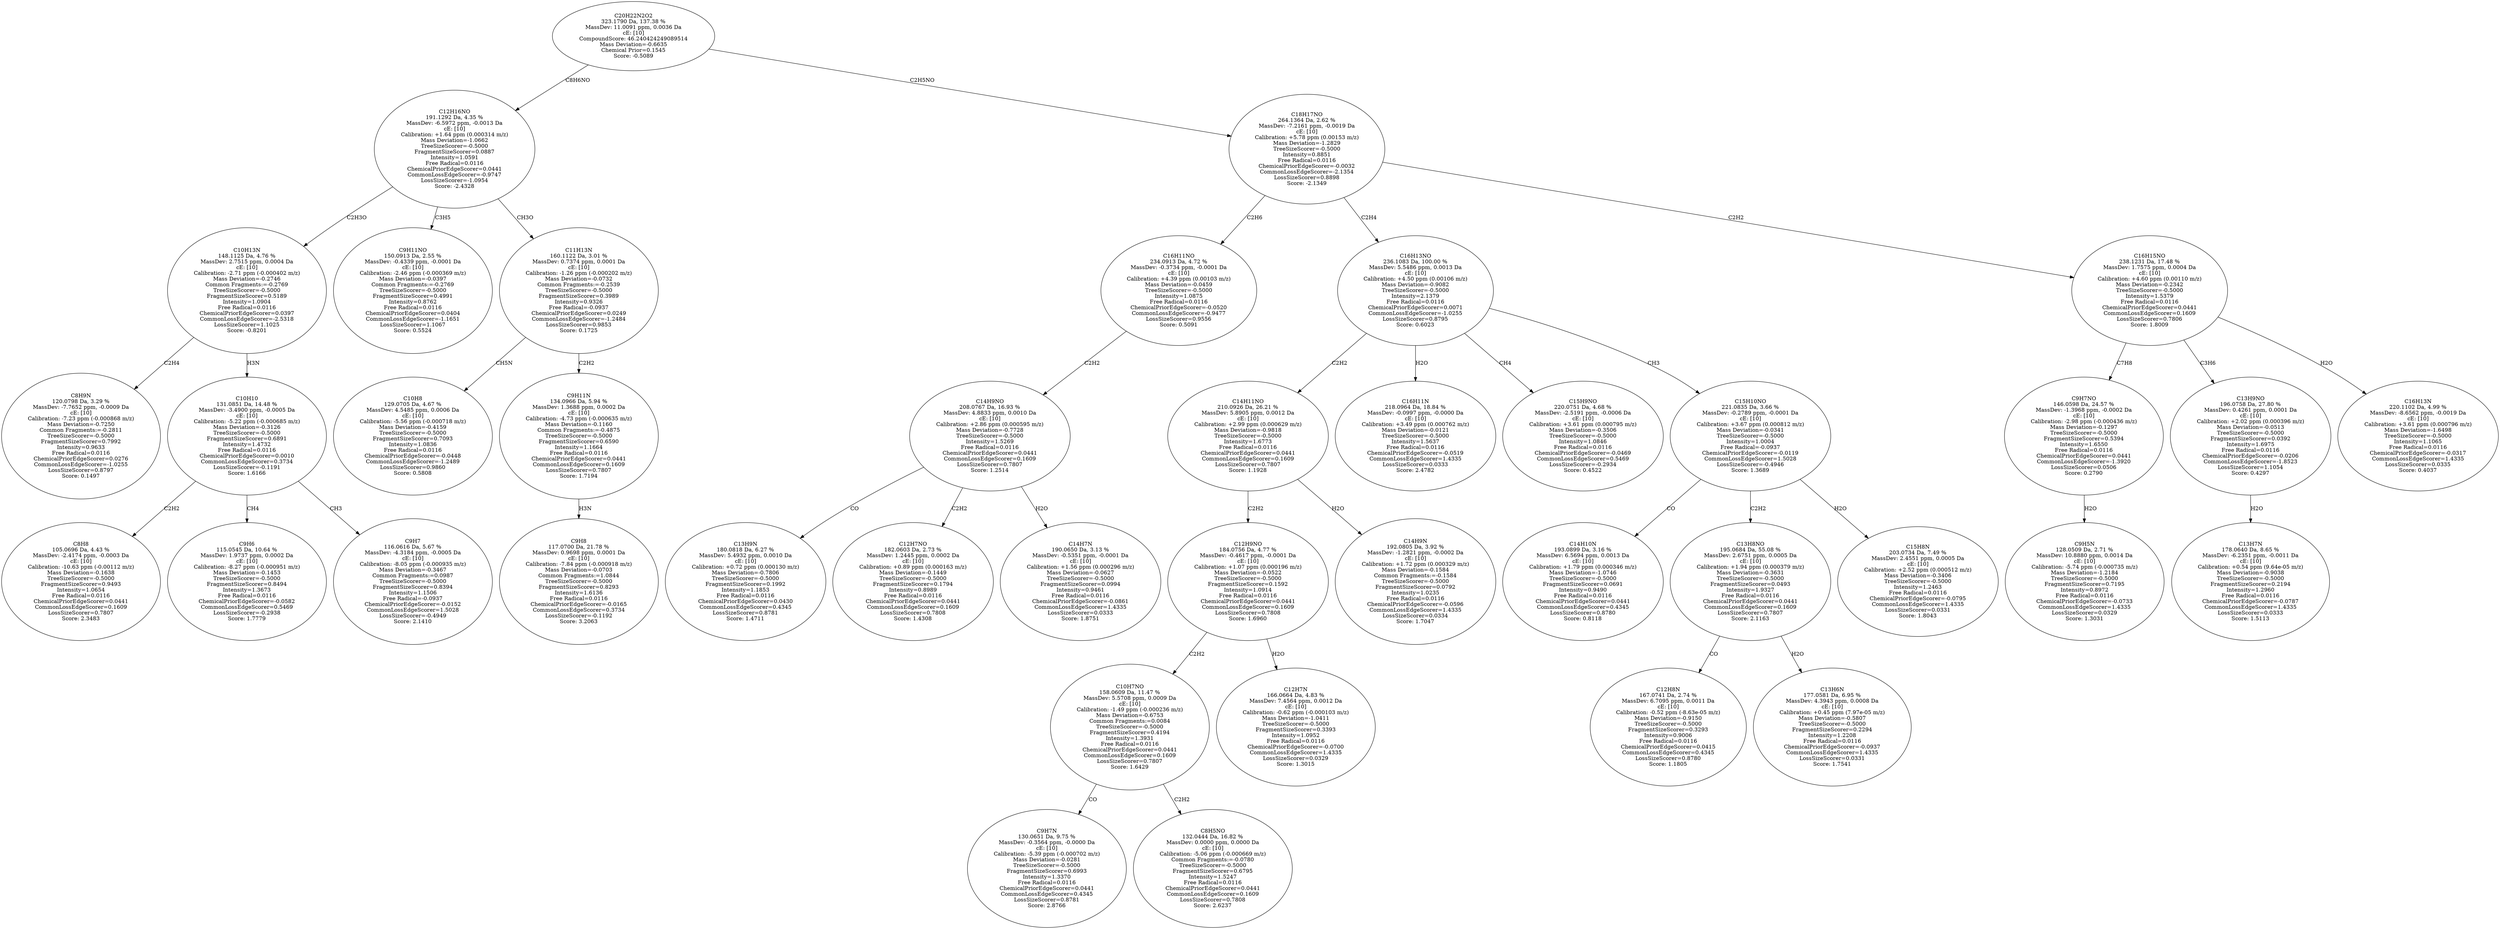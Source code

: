 strict digraph {
v1 [label="C8H9N\n120.0798 Da, 3.29 %\nMassDev: -7.7652 ppm, -0.0009 Da\ncE: [10]\nCalibration: -7.23 ppm (-0.000868 m/z)\nMass Deviation=-0.7250\nCommon Fragments:=-0.2811\nTreeSizeScorer=-0.5000\nFragmentSizeScorer=0.7992\nIntensity=0.9633\nFree Radical=0.0116\nChemicalPriorEdgeScorer=0.0276\nCommonLossEdgeScorer=-1.0255\nLossSizeScorer=0.8797\nScore: 0.1497"];
v2 [label="C8H8\n105.0696 Da, 4.43 %\nMassDev: -2.4174 ppm, -0.0003 Da\ncE: [10]\nCalibration: -10.63 ppm (-0.00112 m/z)\nMass Deviation=-0.1638\nTreeSizeScorer=-0.5000\nFragmentSizeScorer=0.9493\nIntensity=1.0654\nFree Radical=0.0116\nChemicalPriorEdgeScorer=0.0441\nCommonLossEdgeScorer=0.1609\nLossSizeScorer=0.7807\nScore: 2.3483"];
v3 [label="C9H6\n115.0545 Da, 10.64 %\nMassDev: 1.9737 ppm, 0.0002 Da\ncE: [10]\nCalibration: -8.27 ppm (-0.000951 m/z)\nMass Deviation=-0.1453\nTreeSizeScorer=-0.5000\nFragmentSizeScorer=0.8494\nIntensity=1.3673\nFree Radical=0.0116\nChemicalPriorEdgeScorer=-0.0582\nCommonLossEdgeScorer=0.5469\nLossSizeScorer=-0.2938\nScore: 1.7779"];
v4 [label="C9H7\n116.0616 Da, 5.67 %\nMassDev: -4.3184 ppm, -0.0005 Da\ncE: [10]\nCalibration: -8.05 ppm (-0.000935 m/z)\nMass Deviation=-0.3467\nCommon Fragments:=0.0987\nTreeSizeScorer=-0.5000\nFragmentSizeScorer=0.8394\nIntensity=1.1506\nFree Radical=-0.0937\nChemicalPriorEdgeScorer=-0.0152\nCommonLossEdgeScorer=1.5028\nLossSizeScorer=-0.4949\nScore: 2.1410"];
v5 [label="C10H10\n131.0851 Da, 14.48 %\nMassDev: -3.4900 ppm, -0.0005 Da\ncE: [10]\nCalibration: -5.22 ppm (-0.000685 m/z)\nMass Deviation=-0.3126\nTreeSizeScorer=-0.5000\nFragmentSizeScorer=0.6891\nIntensity=1.4732\nFree Radical=0.0116\nChemicalPriorEdgeScorer=0.0010\nCommonLossEdgeScorer=0.3734\nLossSizeScorer=-0.1191\nScore: 1.6166"];
v6 [label="C10H13N\n148.1125 Da, 4.76 %\nMassDev: 2.7515 ppm, 0.0004 Da\ncE: [10]\nCalibration: -2.71 ppm (-0.000402 m/z)\nMass Deviation=-0.2746\nCommon Fragments:=-0.2769\nTreeSizeScorer=-0.5000\nFragmentSizeScorer=0.5189\nIntensity=1.0904\nFree Radical=0.0116\nChemicalPriorEdgeScorer=0.0397\nCommonLossEdgeScorer=-2.5318\nLossSizeScorer=1.1025\nScore: -0.8201"];
v7 [label="C9H11NO\n150.0913 Da, 2.55 %\nMassDev: -0.4339 ppm, -0.0001 Da\ncE: [10]\nCalibration: -2.46 ppm (-0.000369 m/z)\nMass Deviation=-0.0397\nCommon Fragments:=-0.2769\nTreeSizeScorer=-0.5000\nFragmentSizeScorer=0.4991\nIntensity=0.8762\nFree Radical=0.0116\nChemicalPriorEdgeScorer=0.0404\nCommonLossEdgeScorer=-1.1651\nLossSizeScorer=1.1067\nScore: 0.5524"];
v8 [label="C10H8\n129.0705 Da, 4.67 %\nMassDev: 4.5485 ppm, 0.0006 Da\ncE: [10]\nCalibration: -5.56 ppm (-0.000718 m/z)\nMass Deviation=-0.4159\nTreeSizeScorer=-0.5000\nFragmentSizeScorer=0.7093\nIntensity=1.0836\nFree Radical=0.0116\nChemicalPriorEdgeScorer=-0.0448\nCommonLossEdgeScorer=-1.2489\nLossSizeScorer=0.9860\nScore: 0.5808"];
v9 [label="C9H8\n117.0700 Da, 21.78 %\nMassDev: 0.9698 ppm, 0.0001 Da\ncE: [10]\nCalibration: -7.84 ppm (-0.000918 m/z)\nMass Deviation=-0.0703\nCommon Fragments:=1.0844\nTreeSizeScorer=-0.5000\nFragmentSizeScorer=0.8293\nIntensity=1.6136\nFree Radical=0.0116\nChemicalPriorEdgeScorer=-0.0165\nCommonLossEdgeScorer=0.3734\nLossSizeScorer=-0.1192\nScore: 3.2063"];
v10 [label="C9H11N\n134.0966 Da, 5.94 %\nMassDev: 1.3688 ppm, 0.0002 Da\ncE: [10]\nCalibration: -4.73 ppm (-0.000635 m/z)\nMass Deviation=-0.1160\nCommon Fragments:=-0.4875\nTreeSizeScorer=-0.5000\nFragmentSizeScorer=0.6590\nIntensity=1.1664\nFree Radical=0.0116\nChemicalPriorEdgeScorer=0.0441\nCommonLossEdgeScorer=0.1609\nLossSizeScorer=0.7807\nScore: 1.7194"];
v11 [label="C11H13N\n160.1122 Da, 3.01 %\nMassDev: 0.7374 ppm, 0.0001 Da\ncE: [10]\nCalibration: -1.26 ppm (-0.000202 m/z)\nMass Deviation=-0.0732\nCommon Fragments:=-0.2539\nTreeSizeScorer=-0.5000\nFragmentSizeScorer=0.3989\nIntensity=0.9326\nFree Radical=-0.0937\nChemicalPriorEdgeScorer=0.0249\nCommonLossEdgeScorer=-1.2484\nLossSizeScorer=0.9853\nScore: 0.1725"];
v12 [label="C12H16NO\n191.1292 Da, 4.35 %\nMassDev: -6.5972 ppm, -0.0013 Da\ncE: [10]\nCalibration: +1.64 ppm (0.000314 m/z)\nMass Deviation=-1.0662\nTreeSizeScorer=-0.5000\nFragmentSizeScorer=0.0887\nIntensity=1.0591\nFree Radical=0.0116\nChemicalPriorEdgeScorer=0.0441\nCommonLossEdgeScorer=-0.9747\nLossSizeScorer=-1.0954\nScore: -2.4328"];
v13 [label="C13H9N\n180.0818 Da, 6.27 %\nMassDev: 5.4932 ppm, 0.0010 Da\ncE: [10]\nCalibration: +0.72 ppm (0.000130 m/z)\nMass Deviation=-0.7806\nTreeSizeScorer=-0.5000\nFragmentSizeScorer=0.1992\nIntensity=1.1853\nFree Radical=0.0116\nChemicalPriorEdgeScorer=0.0430\nCommonLossEdgeScorer=0.4345\nLossSizeScorer=0.8781\nScore: 1.4711"];
v14 [label="C12H7NO\n182.0603 Da, 2.73 %\nMassDev: 1.2445 ppm, 0.0002 Da\ncE: [10]\nCalibration: +0.89 ppm (0.000163 m/z)\nMass Deviation=-0.1449\nTreeSizeScorer=-0.5000\nFragmentSizeScorer=0.1794\nIntensity=0.8989\nFree Radical=0.0116\nChemicalPriorEdgeScorer=0.0441\nCommonLossEdgeScorer=0.1609\nLossSizeScorer=0.7808\nScore: 1.4308"];
v15 [label="C14H7N\n190.0650 Da, 3.13 %\nMassDev: -0.5351 ppm, -0.0001 Da\ncE: [10]\nCalibration: +1.56 ppm (0.000296 m/z)\nMass Deviation=-0.0627\nTreeSizeScorer=-0.5000\nFragmentSizeScorer=0.0994\nIntensity=0.9461\nFree Radical=0.0116\nChemicalPriorEdgeScorer=-0.0861\nCommonLossEdgeScorer=1.4335\nLossSizeScorer=0.0333\nScore: 1.8751"];
v16 [label="C14H9NO\n208.0767 Da, 16.93 %\nMassDev: 4.8833 ppm, 0.0010 Da\ncE: [10]\nCalibration: +2.86 ppm (0.000595 m/z)\nMass Deviation=-0.7728\nTreeSizeScorer=-0.5000\nIntensity=1.5269\nFree Radical=0.0116\nChemicalPriorEdgeScorer=0.0441\nCommonLossEdgeScorer=0.1609\nLossSizeScorer=0.7807\nScore: 1.2514"];
v17 [label="C16H11NO\n234.0913 Da, 4.72 %\nMassDev: -0.3734 ppm, -0.0001 Da\ncE: [10]\nCalibration: +4.39 ppm (0.00103 m/z)\nMass Deviation=-0.0459\nTreeSizeScorer=-0.5000\nIntensity=1.0875\nFree Radical=0.0116\nChemicalPriorEdgeScorer=-0.0520\nCommonLossEdgeScorer=-0.9477\nLossSizeScorer=0.9556\nScore: 0.5091"];
v18 [label="C9H7N\n130.0651 Da, 9.75 %\nMassDev: -0.3564 ppm, -0.0000 Da\ncE: [10]\nCalibration: -5.39 ppm (-0.000702 m/z)\nMass Deviation=-0.0281\nTreeSizeScorer=-0.5000\nFragmentSizeScorer=0.6993\nIntensity=1.3370\nFree Radical=0.0116\nChemicalPriorEdgeScorer=0.0441\nCommonLossEdgeScorer=0.4345\nLossSizeScorer=0.8781\nScore: 2.8766"];
v19 [label="C8H5NO\n132.0444 Da, 16.82 %\nMassDev: 0.0000 ppm, 0.0000 Da\ncE: [10]\nCalibration: -5.06 ppm (-0.000669 m/z)\nCommon Fragments:=-0.0780\nTreeSizeScorer=-0.5000\nFragmentSizeScorer=0.6795\nIntensity=1.5247\nFree Radical=0.0116\nChemicalPriorEdgeScorer=0.0441\nCommonLossEdgeScorer=0.1609\nLossSizeScorer=0.7808\nScore: 2.6237"];
v20 [label="C10H7NO\n158.0609 Da, 11.47 %\nMassDev: 5.5708 ppm, 0.0009 Da\ncE: [10]\nCalibration: -1.49 ppm (-0.000236 m/z)\nMass Deviation=-0.6753\nCommon Fragments:=0.0084\nTreeSizeScorer=-0.5000\nFragmentSizeScorer=0.4194\nIntensity=1.3931\nFree Radical=0.0116\nChemicalPriorEdgeScorer=0.0441\nCommonLossEdgeScorer=0.1609\nLossSizeScorer=0.7807\nScore: 1.6429"];
v21 [label="C12H7N\n166.0664 Da, 4.83 %\nMassDev: 7.4564 ppm, 0.0012 Da\ncE: [10]\nCalibration: -0.62 ppm (-0.000103 m/z)\nMass Deviation=-1.0411\nTreeSizeScorer=-0.5000\nFragmentSizeScorer=0.3393\nIntensity=1.0952\nFree Radical=0.0116\nChemicalPriorEdgeScorer=-0.0700\nCommonLossEdgeScorer=1.4335\nLossSizeScorer=0.0329\nScore: 1.3015"];
v22 [label="C12H9NO\n184.0756 Da, 4.77 %\nMassDev: -0.4617 ppm, -0.0001 Da\ncE: [10]\nCalibration: +1.07 ppm (0.000196 m/z)\nMass Deviation=-0.0522\nTreeSizeScorer=-0.5000\nFragmentSizeScorer=0.1592\nIntensity=1.0914\nFree Radical=0.0116\nChemicalPriorEdgeScorer=0.0441\nCommonLossEdgeScorer=0.1609\nLossSizeScorer=0.7808\nScore: 1.6960"];
v23 [label="C14H9N\n192.0805 Da, 3.92 %\nMassDev: -1.2821 ppm, -0.0002 Da\ncE: [10]\nCalibration: +1.72 ppm (0.000329 m/z)\nMass Deviation=-0.1584\nCommon Fragments:=-0.1584\nTreeSizeScorer=-0.5000\nFragmentSizeScorer=0.0792\nIntensity=1.0235\nFree Radical=0.0116\nChemicalPriorEdgeScorer=-0.0596\nCommonLossEdgeScorer=1.4335\nLossSizeScorer=0.0334\nScore: 1.7047"];
v24 [label="C14H11NO\n210.0926 Da, 26.21 %\nMassDev: 5.8905 ppm, 0.0012 Da\ncE: [10]\nCalibration: +2.99 ppm (0.000629 m/z)\nMass Deviation=-0.9818\nTreeSizeScorer=-0.5000\nIntensity=1.6773\nFree Radical=0.0116\nChemicalPriorEdgeScorer=0.0441\nCommonLossEdgeScorer=0.1609\nLossSizeScorer=0.7807\nScore: 1.1928"];
v25 [label="C16H11N\n218.0964 Da, 18.84 %\nMassDev: -0.0997 ppm, -0.0000 Da\ncE: [10]\nCalibration: +3.49 ppm (0.000762 m/z)\nMass Deviation=-0.0121\nTreeSizeScorer=-0.5000\nIntensity=1.5637\nFree Radical=0.0116\nChemicalPriorEdgeScorer=-0.0519\nCommonLossEdgeScorer=1.4335\nLossSizeScorer=0.0333\nScore: 2.4782"];
v26 [label="C15H9NO\n220.0751 Da, 4.68 %\nMassDev: -2.5191 ppm, -0.0006 Da\ncE: [10]\nCalibration: +3.61 ppm (0.000795 m/z)\nMass Deviation=-0.3506\nTreeSizeScorer=-0.5000\nIntensity=1.0846\nFree Radical=0.0116\nChemicalPriorEdgeScorer=-0.0469\nCommonLossEdgeScorer=0.5469\nLossSizeScorer=-0.2934\nScore: 0.4522"];
v27 [label="C14H10N\n193.0899 Da, 3.16 %\nMassDev: 6.5694 ppm, 0.0013 Da\ncE: [10]\nCalibration: +1.79 ppm (0.000346 m/z)\nMass Deviation=-1.0746\nTreeSizeScorer=-0.5000\nFragmentSizeScorer=0.0691\nIntensity=0.9490\nFree Radical=0.0116\nChemicalPriorEdgeScorer=0.0441\nCommonLossEdgeScorer=0.4345\nLossSizeScorer=0.8780\nScore: 0.8118"];
v28 [label="C12H8N\n167.0741 Da, 2.74 %\nMassDev: 6.7095 ppm, 0.0011 Da\ncE: [10]\nCalibration: -0.52 ppm (-8.63e-05 m/z)\nMass Deviation=-0.9150\nTreeSizeScorer=-0.5000\nFragmentSizeScorer=0.3293\nIntensity=0.9006\nFree Radical=0.0116\nChemicalPriorEdgeScorer=0.0415\nCommonLossEdgeScorer=0.4345\nLossSizeScorer=0.8780\nScore: 1.1805"];
v29 [label="C13H6N\n177.0581 Da, 6.95 %\nMassDev: 4.3943 ppm, 0.0008 Da\ncE: [10]\nCalibration: +0.45 ppm (7.97e-05 m/z)\nMass Deviation=-0.5807\nTreeSizeScorer=-0.5000\nFragmentSizeScorer=0.2294\nIntensity=1.2208\nFree Radical=0.0116\nChemicalPriorEdgeScorer=-0.0937\nCommonLossEdgeScorer=1.4335\nLossSizeScorer=0.0331\nScore: 1.7541"];
v30 [label="C13H8NO\n195.0684 Da, 55.08 %\nMassDev: 2.6751 ppm, 0.0005 Da\ncE: [10]\nCalibration: +1.94 ppm (0.000379 m/z)\nMass Deviation=-0.3631\nTreeSizeScorer=-0.5000\nFragmentSizeScorer=0.0493\nIntensity=1.9327\nFree Radical=0.0116\nChemicalPriorEdgeScorer=0.0441\nCommonLossEdgeScorer=0.1609\nLossSizeScorer=0.7807\nScore: 2.1163"];
v31 [label="C15H8N\n203.0734 Da, 7.49 %\nMassDev: 2.4551 ppm, 0.0005 Da\ncE: [10]\nCalibration: +2.52 ppm (0.000512 m/z)\nMass Deviation=-0.3406\nTreeSizeScorer=-0.5000\nIntensity=1.2463\nFree Radical=0.0116\nChemicalPriorEdgeScorer=-0.0795\nCommonLossEdgeScorer=1.4335\nLossSizeScorer=0.0331\nScore: 1.8043"];
v32 [label="C15H10NO\n221.0835 Da, 3.66 %\nMassDev: -0.2789 ppm, -0.0001 Da\ncE: [10]\nCalibration: +3.67 ppm (0.000812 m/z)\nMass Deviation=-0.0341\nTreeSizeScorer=-0.5000\nIntensity=1.0004\nFree Radical=-0.0937\nChemicalPriorEdgeScorer=-0.0119\nCommonLossEdgeScorer=1.5028\nLossSizeScorer=-0.4946\nScore: 1.3689"];
v33 [label="C16H13NO\n236.1083 Da, 100.00 %\nMassDev: 5.5486 ppm, 0.0013 Da\ncE: [10]\nCalibration: +4.50 ppm (0.00106 m/z)\nMass Deviation=-0.9082\nTreeSizeScorer=-0.5000\nIntensity=2.1379\nFree Radical=0.0116\nChemicalPriorEdgeScorer=0.0071\nCommonLossEdgeScorer=-1.0255\nLossSizeScorer=0.8795\nScore: 0.6023"];
v34 [label="C9H5N\n128.0509 Da, 2.71 %\nMassDev: 10.8880 ppm, 0.0014 Da\ncE: [10]\nCalibration: -5.74 ppm (-0.000735 m/z)\nMass Deviation=-1.2184\nTreeSizeScorer=-0.5000\nFragmentSizeScorer=0.7195\nIntensity=0.8972\nFree Radical=0.0116\nChemicalPriorEdgeScorer=-0.0733\nCommonLossEdgeScorer=1.4335\nLossSizeScorer=0.0329\nScore: 1.3031"];
v35 [label="C9H7NO\n146.0598 Da, 24.57 %\nMassDev: -1.3968 ppm, -0.0002 Da\ncE: [10]\nCalibration: -2.98 ppm (-0.000436 m/z)\nMass Deviation=-0.1297\nTreeSizeScorer=-0.5000\nFragmentSizeScorer=0.5394\nIntensity=1.6550\nFree Radical=0.0116\nChemicalPriorEdgeScorer=0.0441\nCommonLossEdgeScorer=-1.3920\nLossSizeScorer=0.0506\nScore: 0.2790"];
v36 [label="C13H7N\n178.0640 Da, 8.65 %\nMassDev: -6.2351 ppm, -0.0011 Da\ncE: [10]\nCalibration: +0.54 ppm (9.64e-05 m/z)\nMass Deviation=-0.9038\nTreeSizeScorer=-0.5000\nFragmentSizeScorer=0.2194\nIntensity=1.2960\nFree Radical=0.0116\nChemicalPriorEdgeScorer=-0.0787\nCommonLossEdgeScorer=1.4335\nLossSizeScorer=0.0333\nScore: 1.5113"];
v37 [label="C13H9NO\n196.0758 Da, 27.80 %\nMassDev: 0.4261 ppm, 0.0001 Da\ncE: [10]\nCalibration: +2.02 ppm (0.000396 m/z)\nMass Deviation=-0.0513\nTreeSizeScorer=-0.5000\nFragmentSizeScorer=0.0392\nIntensity=1.6975\nFree Radical=0.0116\nChemicalPriorEdgeScorer=-0.0206\nCommonLossEdgeScorer=-1.8523\nLossSizeScorer=1.1054\nScore: 0.4297"];
v38 [label="C16H13N\n220.1102 Da, 4.99 %\nMassDev: -8.6562 ppm, -0.0019 Da\ncE: [10]\nCalibration: +3.61 ppm (0.000796 m/z)\nMass Deviation=-1.6498\nTreeSizeScorer=-0.5000\nIntensity=1.1065\nFree Radical=0.0116\nChemicalPriorEdgeScorer=-0.0317\nCommonLossEdgeScorer=1.4335\nLossSizeScorer=0.0335\nScore: 0.4037"];
v39 [label="C16H15NO\n238.1231 Da, 17.48 %\nMassDev: 1.7575 ppm, 0.0004 Da\ncE: [10]\nCalibration: +4.60 ppm (0.00110 m/z)\nMass Deviation=-0.2342\nTreeSizeScorer=-0.5000\nIntensity=1.5379\nFree Radical=0.0116\nChemicalPriorEdgeScorer=0.0441\nCommonLossEdgeScorer=0.1609\nLossSizeScorer=0.7806\nScore: 1.8009"];
v40 [label="C18H17NO\n264.1364 Da, 2.62 %\nMassDev: -7.2161 ppm, -0.0019 Da\ncE: [10]\nCalibration: +5.78 ppm (0.00153 m/z)\nMass Deviation=-1.2829\nTreeSizeScorer=-0.5000\nIntensity=0.8851\nFree Radical=0.0116\nChemicalPriorEdgeScorer=-0.0032\nCommonLossEdgeScorer=-2.1354\nLossSizeScorer=0.8898\nScore: -2.1349"];
v41 [label="C20H22N2O2\n323.1790 Da, 137.38 %\nMassDev: 11.0091 ppm, 0.0036 Da\ncE: [10]\nCompoundScore: 46.240424249089514\nMass Deviation=-0.6635\nChemical Prior=0.1545\nScore: -0.5089"];
v6 -> v1 [label="C2H4"];
v5 -> v2 [label="C2H2"];
v5 -> v3 [label="CH4"];
v5 -> v4 [label="CH3"];
v6 -> v5 [label="H3N"];
v12 -> v6 [label="C2H3O"];
v12 -> v7 [label="C3H5"];
v11 -> v8 [label="CH5N"];
v10 -> v9 [label="H3N"];
v11 -> v10 [label="C2H2"];
v12 -> v11 [label="CH3O"];
v41 -> v12 [label="C8H6NO"];
v16 -> v13 [label="CO"];
v16 -> v14 [label="C2H2"];
v16 -> v15 [label="H2O"];
v17 -> v16 [label="C2H2"];
v40 -> v17 [label="C2H6"];
v20 -> v18 [label="CO"];
v20 -> v19 [label="C2H2"];
v22 -> v20 [label="C2H2"];
v22 -> v21 [label="H2O"];
v24 -> v22 [label="C2H2"];
v24 -> v23 [label="H2O"];
v33 -> v24 [label="C2H2"];
v33 -> v25 [label="H2O"];
v33 -> v26 [label="CH4"];
v32 -> v27 [label="CO"];
v30 -> v28 [label="CO"];
v30 -> v29 [label="H2O"];
v32 -> v30 [label="C2H2"];
v32 -> v31 [label="H2O"];
v33 -> v32 [label="CH3"];
v40 -> v33 [label="C2H4"];
v35 -> v34 [label="H2O"];
v39 -> v35 [label="C7H8"];
v37 -> v36 [label="H2O"];
v39 -> v37 [label="C3H6"];
v39 -> v38 [label="H2O"];
v40 -> v39 [label="C2H2"];
v41 -> v40 [label="C2H5NO"];
}